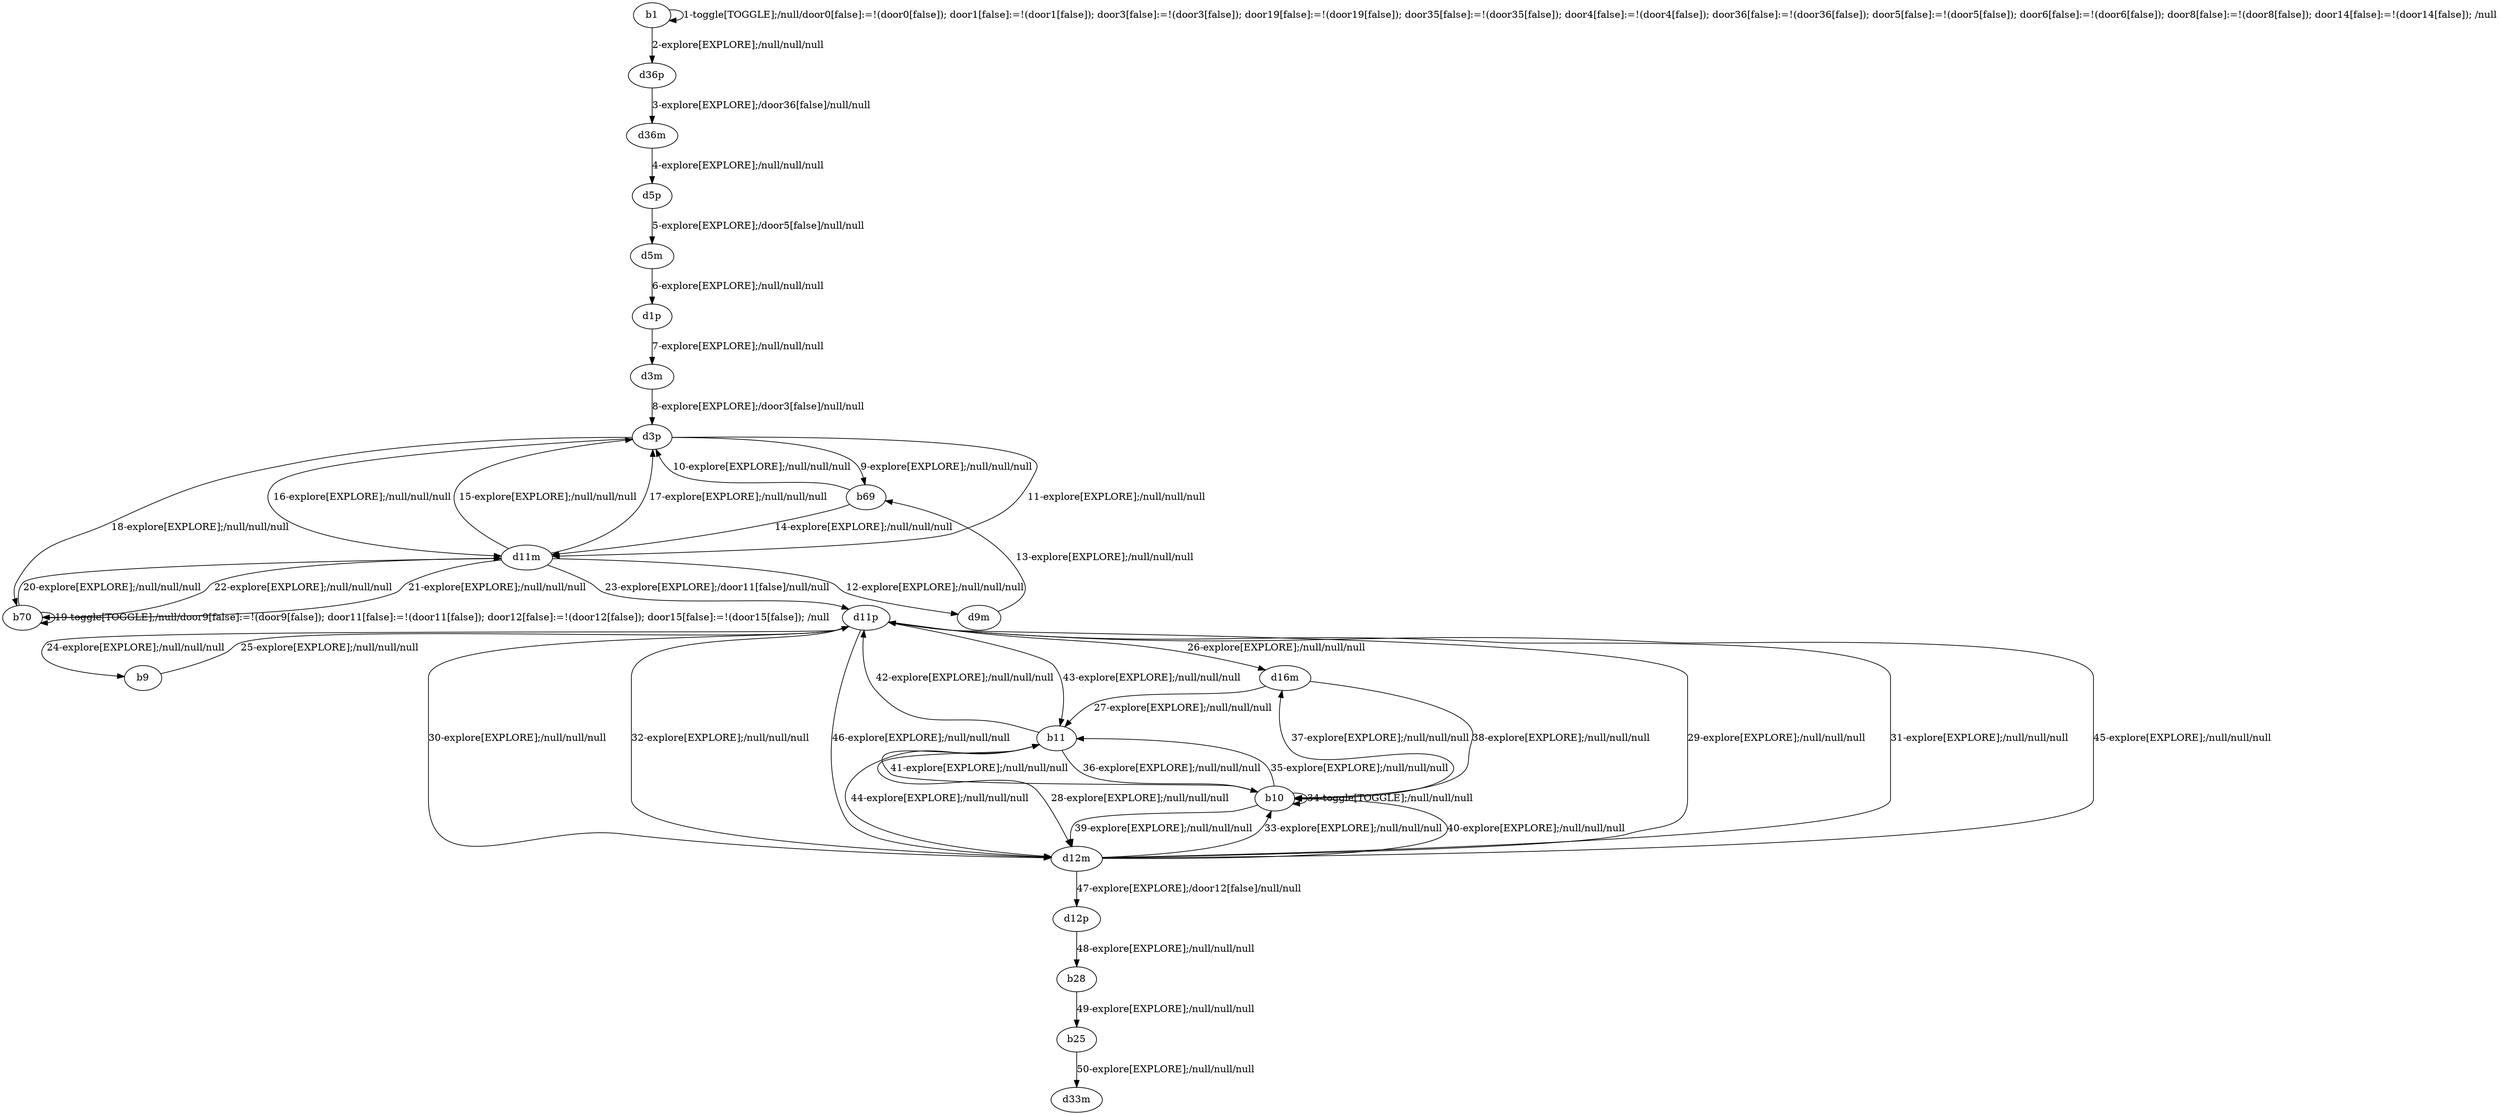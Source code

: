 # Total number of goals covered by this test: 2
# b25 --> d33m
# b28 --> b25

digraph g {
"b1" -> "b1" [label = "1-toggle[TOGGLE];/null/door0[false]:=!(door0[false]); door1[false]:=!(door1[false]); door3[false]:=!(door3[false]); door19[false]:=!(door19[false]); door35[false]:=!(door35[false]); door4[false]:=!(door4[false]); door36[false]:=!(door36[false]); door5[false]:=!(door5[false]); door6[false]:=!(door6[false]); door8[false]:=!(door8[false]); door14[false]:=!(door14[false]); /null"];
"b1" -> "d36p" [label = "2-explore[EXPLORE];/null/null/null"];
"d36p" -> "d36m" [label = "3-explore[EXPLORE];/door36[false]/null/null"];
"d36m" -> "d5p" [label = "4-explore[EXPLORE];/null/null/null"];
"d5p" -> "d5m" [label = "5-explore[EXPLORE];/door5[false]/null/null"];
"d5m" -> "d1p" [label = "6-explore[EXPLORE];/null/null/null"];
"d1p" -> "d3m" [label = "7-explore[EXPLORE];/null/null/null"];
"d3m" -> "d3p" [label = "8-explore[EXPLORE];/door3[false]/null/null"];
"d3p" -> "b69" [label = "9-explore[EXPLORE];/null/null/null"];
"b69" -> "d3p" [label = "10-explore[EXPLORE];/null/null/null"];
"d3p" -> "d11m" [label = "11-explore[EXPLORE];/null/null/null"];
"d11m" -> "d9m" [label = "12-explore[EXPLORE];/null/null/null"];
"d9m" -> "b69" [label = "13-explore[EXPLORE];/null/null/null"];
"b69" -> "d11m" [label = "14-explore[EXPLORE];/null/null/null"];
"d11m" -> "d3p" [label = "15-explore[EXPLORE];/null/null/null"];
"d3p" -> "d11m" [label = "16-explore[EXPLORE];/null/null/null"];
"d11m" -> "d3p" [label = "17-explore[EXPLORE];/null/null/null"];
"d3p" -> "b70" [label = "18-explore[EXPLORE];/null/null/null"];
"b70" -> "b70" [label = "19-toggle[TOGGLE];/null/door9[false]:=!(door9[false]); door11[false]:=!(door11[false]); door12[false]:=!(door12[false]); door15[false]:=!(door15[false]); /null"];
"b70" -> "d11m" [label = "20-explore[EXPLORE];/null/null/null"];
"d11m" -> "b70" [label = "21-explore[EXPLORE];/null/null/null"];
"b70" -> "d11m" [label = "22-explore[EXPLORE];/null/null/null"];
"d11m" -> "d11p" [label = "23-explore[EXPLORE];/door11[false]/null/null"];
"d11p" -> "b9" [label = "24-explore[EXPLORE];/null/null/null"];
"b9" -> "d11p" [label = "25-explore[EXPLORE];/null/null/null"];
"d11p" -> "d16m" [label = "26-explore[EXPLORE];/null/null/null"];
"d16m" -> "b11" [label = "27-explore[EXPLORE];/null/null/null"];
"b11" -> "d12m" [label = "28-explore[EXPLORE];/null/null/null"];
"d12m" -> "d11p" [label = "29-explore[EXPLORE];/null/null/null"];
"d11p" -> "d12m" [label = "30-explore[EXPLORE];/null/null/null"];
"d12m" -> "d11p" [label = "31-explore[EXPLORE];/null/null/null"];
"d11p" -> "d12m" [label = "32-explore[EXPLORE];/null/null/null"];
"d12m" -> "b10" [label = "33-explore[EXPLORE];/null/null/null"];
"b10" -> "b10" [label = "34-toggle[TOGGLE];/null/null/null"];
"b10" -> "b11" [label = "35-explore[EXPLORE];/null/null/null"];
"b11" -> "b10" [label = "36-explore[EXPLORE];/null/null/null"];
"b10" -> "d16m" [label = "37-explore[EXPLORE];/null/null/null"];
"d16m" -> "b10" [label = "38-explore[EXPLORE];/null/null/null"];
"b10" -> "d12m" [label = "39-explore[EXPLORE];/null/null/null"];
"d12m" -> "b10" [label = "40-explore[EXPLORE];/null/null/null"];
"b10" -> "b11" [label = "41-explore[EXPLORE];/null/null/null"];
"b11" -> "d11p" [label = "42-explore[EXPLORE];/null/null/null"];
"d11p" -> "b11" [label = "43-explore[EXPLORE];/null/null/null"];
"b11" -> "d12m" [label = "44-explore[EXPLORE];/null/null/null"];
"d12m" -> "d11p" [label = "45-explore[EXPLORE];/null/null/null"];
"d11p" -> "d12m" [label = "46-explore[EXPLORE];/null/null/null"];
"d12m" -> "d12p" [label = "47-explore[EXPLORE];/door12[false]/null/null"];
"d12p" -> "b28" [label = "48-explore[EXPLORE];/null/null/null"];
"b28" -> "b25" [label = "49-explore[EXPLORE];/null/null/null"];
"b25" -> "d33m" [label = "50-explore[EXPLORE];/null/null/null"];
}